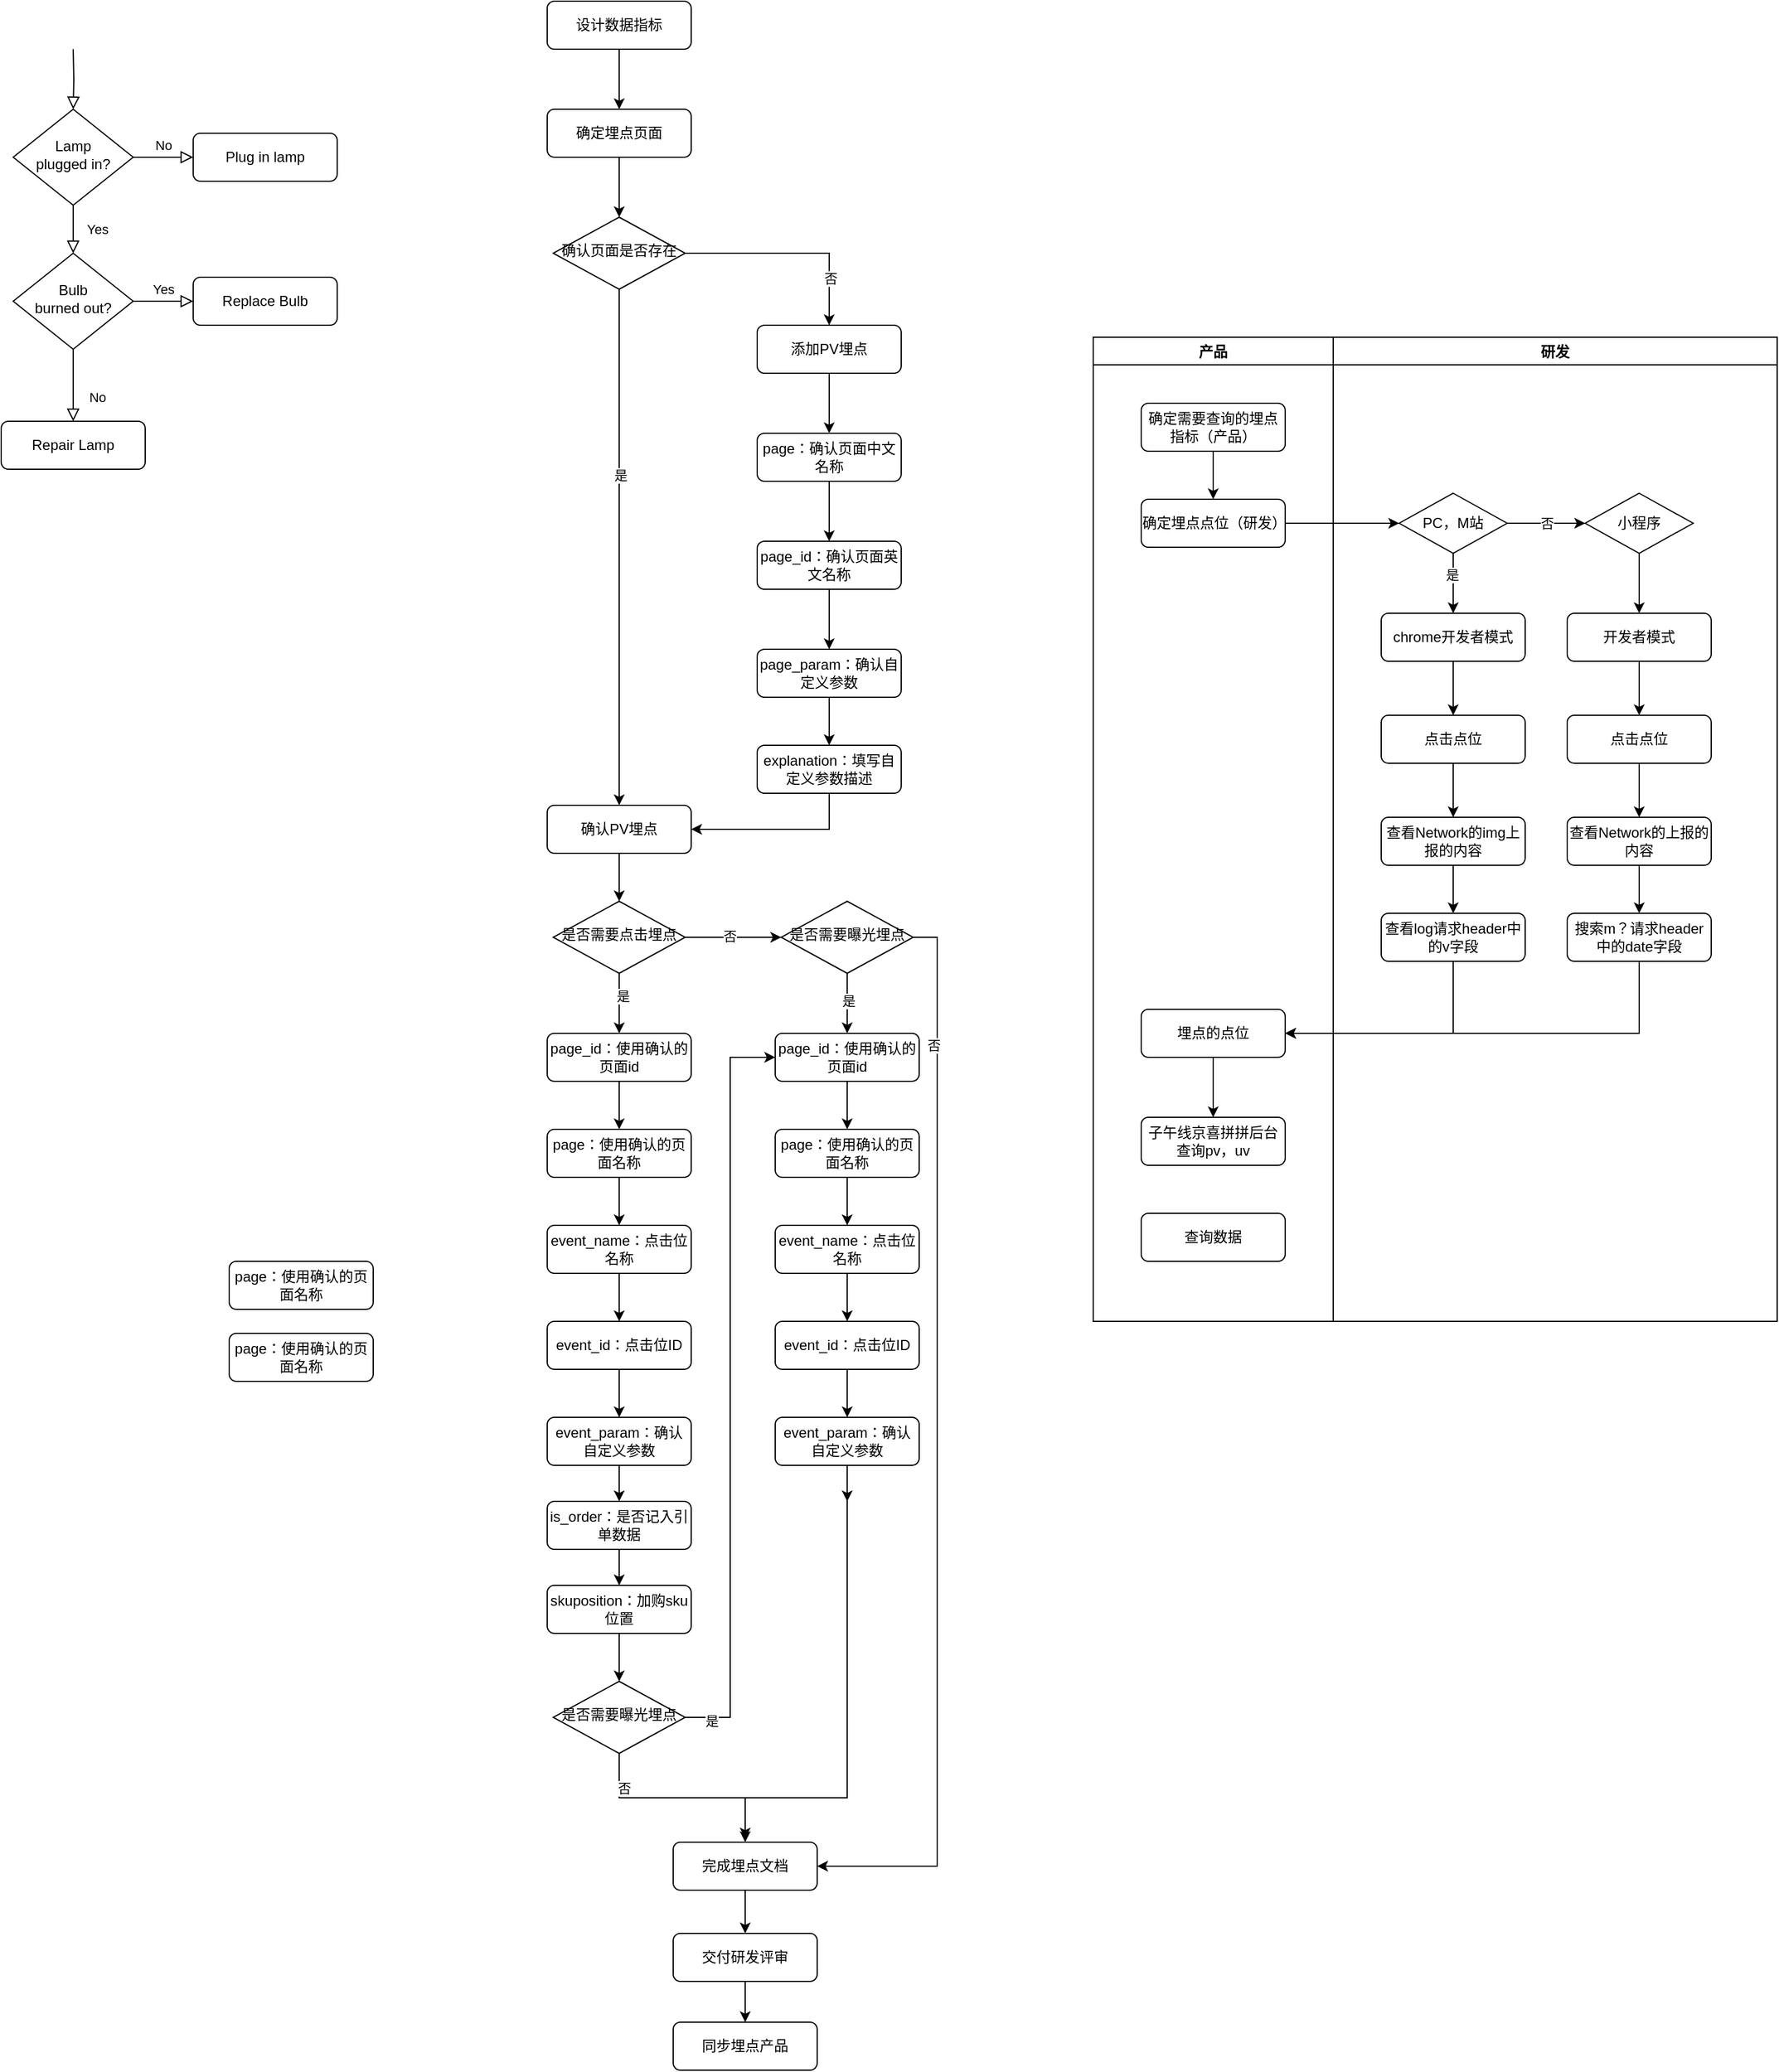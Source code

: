 <mxfile version="15.5.4" type="github">
  <diagram id="C5RBs43oDa-KdzZeNtuy" name="Page-1">
    <mxGraphModel dx="2066" dy="1154" grid="1" gridSize="10" guides="1" tooltips="1" connect="1" arrows="1" fold="1" page="1" pageScale="1" pageWidth="827" pageHeight="1169" math="0" shadow="0">
      <root>
        <mxCell id="WIyWlLk6GJQsqaUBKTNV-0" />
        <mxCell id="WIyWlLk6GJQsqaUBKTNV-1" parent="WIyWlLk6GJQsqaUBKTNV-0" />
        <mxCell id="WIyWlLk6GJQsqaUBKTNV-2" value="" style="rounded=0;html=1;jettySize=auto;orthogonalLoop=1;fontSize=11;endArrow=block;endFill=0;endSize=8;strokeWidth=1;shadow=0;labelBackgroundColor=none;edgeStyle=orthogonalEdgeStyle;" parent="WIyWlLk6GJQsqaUBKTNV-1" target="WIyWlLk6GJQsqaUBKTNV-6" edge="1">
          <mxGeometry relative="1" as="geometry">
            <mxPoint x="360" y="110" as="sourcePoint" />
          </mxGeometry>
        </mxCell>
        <mxCell id="WIyWlLk6GJQsqaUBKTNV-4" value="Yes" style="rounded=0;html=1;jettySize=auto;orthogonalLoop=1;fontSize=11;endArrow=block;endFill=0;endSize=8;strokeWidth=1;shadow=0;labelBackgroundColor=none;edgeStyle=orthogonalEdgeStyle;" parent="WIyWlLk6GJQsqaUBKTNV-1" source="WIyWlLk6GJQsqaUBKTNV-6" target="WIyWlLk6GJQsqaUBKTNV-10" edge="1">
          <mxGeometry y="20" relative="1" as="geometry">
            <mxPoint as="offset" />
          </mxGeometry>
        </mxCell>
        <mxCell id="WIyWlLk6GJQsqaUBKTNV-5" value="No" style="edgeStyle=orthogonalEdgeStyle;rounded=0;html=1;jettySize=auto;orthogonalLoop=1;fontSize=11;endArrow=block;endFill=0;endSize=8;strokeWidth=1;shadow=0;labelBackgroundColor=none;" parent="WIyWlLk6GJQsqaUBKTNV-1" source="WIyWlLk6GJQsqaUBKTNV-6" target="WIyWlLk6GJQsqaUBKTNV-7" edge="1">
          <mxGeometry y="10" relative="1" as="geometry">
            <mxPoint as="offset" />
          </mxGeometry>
        </mxCell>
        <mxCell id="WIyWlLk6GJQsqaUBKTNV-6" value="Lamp&lt;br&gt;plugged in?" style="rhombus;whiteSpace=wrap;html=1;shadow=0;fontFamily=Helvetica;fontSize=12;align=center;strokeWidth=1;spacing=6;spacingTop=-4;" parent="WIyWlLk6GJQsqaUBKTNV-1" vertex="1">
          <mxGeometry x="310" y="160" width="100" height="80" as="geometry" />
        </mxCell>
        <mxCell id="WIyWlLk6GJQsqaUBKTNV-7" value="Plug in lamp" style="rounded=1;whiteSpace=wrap;html=1;fontSize=12;glass=0;strokeWidth=1;shadow=0;" parent="WIyWlLk6GJQsqaUBKTNV-1" vertex="1">
          <mxGeometry x="460" y="180" width="120" height="40" as="geometry" />
        </mxCell>
        <mxCell id="WIyWlLk6GJQsqaUBKTNV-8" value="No" style="rounded=0;html=1;jettySize=auto;orthogonalLoop=1;fontSize=11;endArrow=block;endFill=0;endSize=8;strokeWidth=1;shadow=0;labelBackgroundColor=none;edgeStyle=orthogonalEdgeStyle;" parent="WIyWlLk6GJQsqaUBKTNV-1" source="WIyWlLk6GJQsqaUBKTNV-10" target="WIyWlLk6GJQsqaUBKTNV-11" edge="1">
          <mxGeometry x="0.333" y="20" relative="1" as="geometry">
            <mxPoint as="offset" />
          </mxGeometry>
        </mxCell>
        <mxCell id="WIyWlLk6GJQsqaUBKTNV-9" value="Yes" style="edgeStyle=orthogonalEdgeStyle;rounded=0;html=1;jettySize=auto;orthogonalLoop=1;fontSize=11;endArrow=block;endFill=0;endSize=8;strokeWidth=1;shadow=0;labelBackgroundColor=none;" parent="WIyWlLk6GJQsqaUBKTNV-1" source="WIyWlLk6GJQsqaUBKTNV-10" target="WIyWlLk6GJQsqaUBKTNV-12" edge="1">
          <mxGeometry y="10" relative="1" as="geometry">
            <mxPoint as="offset" />
          </mxGeometry>
        </mxCell>
        <mxCell id="WIyWlLk6GJQsqaUBKTNV-10" value="Bulb&lt;br&gt;burned out?" style="rhombus;whiteSpace=wrap;html=1;shadow=0;fontFamily=Helvetica;fontSize=12;align=center;strokeWidth=1;spacing=6;spacingTop=-4;" parent="WIyWlLk6GJQsqaUBKTNV-1" vertex="1">
          <mxGeometry x="310" y="280" width="100" height="80" as="geometry" />
        </mxCell>
        <mxCell id="WIyWlLk6GJQsqaUBKTNV-11" value="Repair Lamp" style="rounded=1;whiteSpace=wrap;html=1;fontSize=12;glass=0;strokeWidth=1;shadow=0;" parent="WIyWlLk6GJQsqaUBKTNV-1" vertex="1">
          <mxGeometry x="300" y="420" width="120" height="40" as="geometry" />
        </mxCell>
        <mxCell id="WIyWlLk6GJQsqaUBKTNV-12" value="Replace Bulb" style="rounded=1;whiteSpace=wrap;html=1;fontSize=12;glass=0;strokeWidth=1;shadow=0;" parent="WIyWlLk6GJQsqaUBKTNV-1" vertex="1">
          <mxGeometry x="460" y="300" width="120" height="40" as="geometry" />
        </mxCell>
        <mxCell id="Ehcnpz0QYgViYkUAv1cR-3" value="" style="edgeStyle=orthogonalEdgeStyle;rounded=0;orthogonalLoop=1;jettySize=auto;html=1;" parent="WIyWlLk6GJQsqaUBKTNV-1" source="Ehcnpz0QYgViYkUAv1cR-0" target="Ehcnpz0QYgViYkUAv1cR-1" edge="1">
          <mxGeometry relative="1" as="geometry" />
        </mxCell>
        <mxCell id="Ehcnpz0QYgViYkUAv1cR-0" value="设计数据指标" style="rounded=1;whiteSpace=wrap;html=1;fontSize=12;glass=0;strokeWidth=1;shadow=0;" parent="WIyWlLk6GJQsqaUBKTNV-1" vertex="1">
          <mxGeometry x="755" y="70" width="120" height="40" as="geometry" />
        </mxCell>
        <mxCell id="Ehcnpz0QYgViYkUAv1cR-4" value="" style="edgeStyle=orthogonalEdgeStyle;rounded=0;orthogonalLoop=1;jettySize=auto;html=1;" parent="WIyWlLk6GJQsqaUBKTNV-1" source="Ehcnpz0QYgViYkUAv1cR-1" target="Ehcnpz0QYgViYkUAv1cR-2" edge="1">
          <mxGeometry relative="1" as="geometry" />
        </mxCell>
        <mxCell id="Ehcnpz0QYgViYkUAv1cR-1" value="确定埋点页面" style="rounded=1;whiteSpace=wrap;html=1;fontSize=12;glass=0;strokeWidth=1;shadow=0;" parent="WIyWlLk6GJQsqaUBKTNV-1" vertex="1">
          <mxGeometry x="755" y="160" width="120" height="40" as="geometry" />
        </mxCell>
        <mxCell id="Ehcnpz0QYgViYkUAv1cR-7" style="edgeStyle=orthogonalEdgeStyle;rounded=0;orthogonalLoop=1;jettySize=auto;html=1;entryX=0.5;entryY=0;entryDx=0;entryDy=0;" parent="WIyWlLk6GJQsqaUBKTNV-1" source="Ehcnpz0QYgViYkUAv1cR-2" target="Ehcnpz0QYgViYkUAv1cR-5" edge="1">
          <mxGeometry relative="1" as="geometry" />
        </mxCell>
        <mxCell id="Ehcnpz0QYgViYkUAv1cR-9" value="是" style="edgeLabel;html=1;align=center;verticalAlign=middle;resizable=0;points=[];" parent="Ehcnpz0QYgViYkUAv1cR-7" vertex="1" connectable="0">
          <mxGeometry x="-0.28" y="1" relative="1" as="geometry">
            <mxPoint as="offset" />
          </mxGeometry>
        </mxCell>
        <mxCell id="Ehcnpz0QYgViYkUAv1cR-8" style="edgeStyle=orthogonalEdgeStyle;rounded=0;orthogonalLoop=1;jettySize=auto;html=1;entryX=0.5;entryY=0;entryDx=0;entryDy=0;" parent="WIyWlLk6GJQsqaUBKTNV-1" source="Ehcnpz0QYgViYkUAv1cR-2" target="Ehcnpz0QYgViYkUAv1cR-6" edge="1">
          <mxGeometry relative="1" as="geometry" />
        </mxCell>
        <mxCell id="Ehcnpz0QYgViYkUAv1cR-10" value="否" style="edgeLabel;html=1;align=center;verticalAlign=middle;resizable=0;points=[];" parent="Ehcnpz0QYgViYkUAv1cR-8" vertex="1" connectable="0">
          <mxGeometry x="0.56" y="1" relative="1" as="geometry">
            <mxPoint as="offset" />
          </mxGeometry>
        </mxCell>
        <mxCell id="Ehcnpz0QYgViYkUAv1cR-2" value="确认页面是否存在" style="rhombus;whiteSpace=wrap;html=1;shadow=0;fontFamily=Helvetica;fontSize=12;align=center;strokeWidth=1;spacing=6;spacingTop=-4;" parent="WIyWlLk6GJQsqaUBKTNV-1" vertex="1">
          <mxGeometry x="760" y="250" width="110" height="60" as="geometry" />
        </mxCell>
        <mxCell id="Ehcnpz0QYgViYkUAv1cR-27" style="edgeStyle=orthogonalEdgeStyle;rounded=0;orthogonalLoop=1;jettySize=auto;html=1;entryX=0.5;entryY=0;entryDx=0;entryDy=0;" parent="WIyWlLk6GJQsqaUBKTNV-1" source="Ehcnpz0QYgViYkUAv1cR-5" target="Ehcnpz0QYgViYkUAv1cR-25" edge="1">
          <mxGeometry relative="1" as="geometry" />
        </mxCell>
        <mxCell id="Ehcnpz0QYgViYkUAv1cR-5" value="确认PV埋点" style="rounded=1;whiteSpace=wrap;html=1;" parent="WIyWlLk6GJQsqaUBKTNV-1" vertex="1">
          <mxGeometry x="755" y="740" width="120" height="40" as="geometry" />
        </mxCell>
        <mxCell id="Ehcnpz0QYgViYkUAv1cR-12" value="" style="edgeStyle=orthogonalEdgeStyle;rounded=0;orthogonalLoop=1;jettySize=auto;html=1;" parent="WIyWlLk6GJQsqaUBKTNV-1" source="Ehcnpz0QYgViYkUAv1cR-6" target="Ehcnpz0QYgViYkUAv1cR-11" edge="1">
          <mxGeometry relative="1" as="geometry" />
        </mxCell>
        <mxCell id="Ehcnpz0QYgViYkUAv1cR-6" value="添加PV埋点" style="rounded=1;whiteSpace=wrap;html=1;" parent="WIyWlLk6GJQsqaUBKTNV-1" vertex="1">
          <mxGeometry x="930" y="340" width="120" height="40" as="geometry" />
        </mxCell>
        <mxCell id="Ehcnpz0QYgViYkUAv1cR-14" value="" style="edgeStyle=orthogonalEdgeStyle;rounded=0;orthogonalLoop=1;jettySize=auto;html=1;" parent="WIyWlLk6GJQsqaUBKTNV-1" source="Ehcnpz0QYgViYkUAv1cR-11" target="Ehcnpz0QYgViYkUAv1cR-13" edge="1">
          <mxGeometry relative="1" as="geometry" />
        </mxCell>
        <mxCell id="Ehcnpz0QYgViYkUAv1cR-11" value="page：确认页面中文名称" style="rounded=1;whiteSpace=wrap;html=1;" parent="WIyWlLk6GJQsqaUBKTNV-1" vertex="1">
          <mxGeometry x="930" y="430" width="120" height="40" as="geometry" />
        </mxCell>
        <mxCell id="Ehcnpz0QYgViYkUAv1cR-16" value="" style="edgeStyle=orthogonalEdgeStyle;rounded=0;orthogonalLoop=1;jettySize=auto;html=1;" parent="WIyWlLk6GJQsqaUBKTNV-1" source="Ehcnpz0QYgViYkUAv1cR-13" edge="1">
          <mxGeometry relative="1" as="geometry">
            <mxPoint x="990" y="610" as="targetPoint" />
          </mxGeometry>
        </mxCell>
        <mxCell id="Ehcnpz0QYgViYkUAv1cR-13" value="page_id：确认页面英文名称" style="rounded=1;whiteSpace=wrap;html=1;" parent="WIyWlLk6GJQsqaUBKTNV-1" vertex="1">
          <mxGeometry x="930" y="520" width="120" height="40" as="geometry" />
        </mxCell>
        <mxCell id="Ehcnpz0QYgViYkUAv1cR-23" value="" style="edgeStyle=orthogonalEdgeStyle;rounded=0;orthogonalLoop=1;jettySize=auto;html=1;" parent="WIyWlLk6GJQsqaUBKTNV-1" source="Ehcnpz0QYgViYkUAv1cR-18" target="Ehcnpz0QYgViYkUAv1cR-22" edge="1">
          <mxGeometry relative="1" as="geometry" />
        </mxCell>
        <mxCell id="Ehcnpz0QYgViYkUAv1cR-18" value="page_param：确认自定义参数" style="rounded=1;whiteSpace=wrap;html=1;" parent="WIyWlLk6GJQsqaUBKTNV-1" vertex="1">
          <mxGeometry x="930" y="610" width="120" height="40" as="geometry" />
        </mxCell>
        <mxCell id="Ehcnpz0QYgViYkUAv1cR-24" style="edgeStyle=orthogonalEdgeStyle;rounded=0;orthogonalLoop=1;jettySize=auto;html=1;entryX=1;entryY=0.5;entryDx=0;entryDy=0;exitX=0.5;exitY=1;exitDx=0;exitDy=0;" parent="WIyWlLk6GJQsqaUBKTNV-1" source="Ehcnpz0QYgViYkUAv1cR-22" target="Ehcnpz0QYgViYkUAv1cR-5" edge="1">
          <mxGeometry relative="1" as="geometry" />
        </mxCell>
        <mxCell id="Ehcnpz0QYgViYkUAv1cR-22" value="&lt;span style=&quot;text-align: left&quot;&gt;explanation&lt;/span&gt;：填写自定义参数描述" style="rounded=1;whiteSpace=wrap;html=1;" parent="WIyWlLk6GJQsqaUBKTNV-1" vertex="1">
          <mxGeometry x="930" y="690" width="120" height="40" as="geometry" />
        </mxCell>
        <mxCell id="Ehcnpz0QYgViYkUAv1cR-31" style="edgeStyle=orthogonalEdgeStyle;rounded=0;orthogonalLoop=1;jettySize=auto;html=1;" parent="WIyWlLk6GJQsqaUBKTNV-1" source="Ehcnpz0QYgViYkUAv1cR-25" target="Ehcnpz0QYgViYkUAv1cR-30" edge="1">
          <mxGeometry relative="1" as="geometry" />
        </mxCell>
        <mxCell id="Ehcnpz0QYgViYkUAv1cR-34" value="否" style="edgeLabel;html=1;align=center;verticalAlign=middle;resizable=0;points=[];" parent="Ehcnpz0QYgViYkUAv1cR-31" vertex="1" connectable="0">
          <mxGeometry x="-0.075" y="1" relative="1" as="geometry">
            <mxPoint as="offset" />
          </mxGeometry>
        </mxCell>
        <mxCell id="Ehcnpz0QYgViYkUAv1cR-32" style="edgeStyle=orthogonalEdgeStyle;rounded=0;orthogonalLoop=1;jettySize=auto;html=1;entryX=0.5;entryY=0;entryDx=0;entryDy=0;" parent="WIyWlLk6GJQsqaUBKTNV-1" source="Ehcnpz0QYgViYkUAv1cR-25" target="Ehcnpz0QYgViYkUAv1cR-29" edge="1">
          <mxGeometry relative="1" as="geometry" />
        </mxCell>
        <mxCell id="Ehcnpz0QYgViYkUAv1cR-33" value="是" style="edgeLabel;html=1;align=center;verticalAlign=middle;resizable=0;points=[];" parent="Ehcnpz0QYgViYkUAv1cR-32" vertex="1" connectable="0">
          <mxGeometry x="-0.24" y="3" relative="1" as="geometry">
            <mxPoint as="offset" />
          </mxGeometry>
        </mxCell>
        <mxCell id="Ehcnpz0QYgViYkUAv1cR-25" value="是否需要点击埋点" style="rhombus;whiteSpace=wrap;html=1;shadow=0;fontFamily=Helvetica;fontSize=12;align=center;strokeWidth=1;spacing=6;spacingTop=-4;" parent="WIyWlLk6GJQsqaUBKTNV-1" vertex="1">
          <mxGeometry x="760" y="820" width="110" height="60" as="geometry" />
        </mxCell>
        <mxCell id="Ehcnpz0QYgViYkUAv1cR-37" value="" style="edgeStyle=orthogonalEdgeStyle;rounded=0;orthogonalLoop=1;jettySize=auto;html=1;" parent="WIyWlLk6GJQsqaUBKTNV-1" source="Ehcnpz0QYgViYkUAv1cR-29" target="Ehcnpz0QYgViYkUAv1cR-36" edge="1">
          <mxGeometry relative="1" as="geometry" />
        </mxCell>
        <mxCell id="Ehcnpz0QYgViYkUAv1cR-29" value="page_id：使用确认的页面id" style="rounded=1;whiteSpace=wrap;html=1;" parent="WIyWlLk6GJQsqaUBKTNV-1" vertex="1">
          <mxGeometry x="755" y="930" width="120" height="40" as="geometry" />
        </mxCell>
        <mxCell id="Ehcnpz0QYgViYkUAv1cR-68" value="" style="edgeStyle=orthogonalEdgeStyle;rounded=0;orthogonalLoop=1;jettySize=auto;html=1;" parent="WIyWlLk6GJQsqaUBKTNV-1" source="Ehcnpz0QYgViYkUAv1cR-30" target="Ehcnpz0QYgViYkUAv1cR-56" edge="1">
          <mxGeometry relative="1" as="geometry" />
        </mxCell>
        <mxCell id="Ehcnpz0QYgViYkUAv1cR-73" value="是" style="edgeLabel;html=1;align=center;verticalAlign=middle;resizable=0;points=[];" parent="Ehcnpz0QYgViYkUAv1cR-68" vertex="1" connectable="0">
          <mxGeometry x="-0.08" y="1" relative="1" as="geometry">
            <mxPoint as="offset" />
          </mxGeometry>
        </mxCell>
        <mxCell id="Ehcnpz0QYgViYkUAv1cR-72" style="edgeStyle=orthogonalEdgeStyle;rounded=0;orthogonalLoop=1;jettySize=auto;html=1;entryX=1;entryY=0.5;entryDx=0;entryDy=0;exitX=1;exitY=0.5;exitDx=0;exitDy=0;" parent="WIyWlLk6GJQsqaUBKTNV-1" source="Ehcnpz0QYgViYkUAv1cR-30" target="Ehcnpz0QYgViYkUAv1cR-35" edge="1">
          <mxGeometry relative="1" as="geometry" />
        </mxCell>
        <mxCell id="Ehcnpz0QYgViYkUAv1cR-74" value="否" style="edgeLabel;html=1;align=center;verticalAlign=middle;resizable=0;points=[];" parent="Ehcnpz0QYgViYkUAv1cR-72" vertex="1" connectable="0">
          <mxGeometry x="-0.754" y="-3" relative="1" as="geometry">
            <mxPoint as="offset" />
          </mxGeometry>
        </mxCell>
        <mxCell id="Ehcnpz0QYgViYkUAv1cR-30" value="是否需要曝光埋点" style="rhombus;whiteSpace=wrap;html=1;shadow=0;fontFamily=Helvetica;fontSize=12;align=center;strokeWidth=1;spacing=6;spacingTop=-4;" parent="WIyWlLk6GJQsqaUBKTNV-1" vertex="1">
          <mxGeometry x="950" y="820" width="110" height="60" as="geometry" />
        </mxCell>
        <mxCell id="Ehcnpz0QYgViYkUAv1cR-83" value="" style="edgeStyle=orthogonalEdgeStyle;rounded=0;orthogonalLoop=1;jettySize=auto;html=1;" parent="WIyWlLk6GJQsqaUBKTNV-1" source="Ehcnpz0QYgViYkUAv1cR-35" target="Ehcnpz0QYgViYkUAv1cR-82" edge="1">
          <mxGeometry relative="1" as="geometry" />
        </mxCell>
        <mxCell id="Ehcnpz0QYgViYkUAv1cR-35" value="完成埋点文档" style="rounded=1;whiteSpace=wrap;html=1;" parent="WIyWlLk6GJQsqaUBKTNV-1" vertex="1">
          <mxGeometry x="860" y="1604" width="120" height="40" as="geometry" />
        </mxCell>
        <mxCell id="Ehcnpz0QYgViYkUAv1cR-41" value="" style="edgeStyle=orthogonalEdgeStyle;rounded=0;orthogonalLoop=1;jettySize=auto;html=1;" parent="WIyWlLk6GJQsqaUBKTNV-1" source="Ehcnpz0QYgViYkUAv1cR-36" target="Ehcnpz0QYgViYkUAv1cR-40" edge="1">
          <mxGeometry relative="1" as="geometry" />
        </mxCell>
        <mxCell id="Ehcnpz0QYgViYkUAv1cR-36" value="page：使用确认的页面名称" style="rounded=1;whiteSpace=wrap;html=1;" parent="WIyWlLk6GJQsqaUBKTNV-1" vertex="1">
          <mxGeometry x="755" y="1010" width="120" height="40" as="geometry" />
        </mxCell>
        <mxCell id="Ehcnpz0QYgViYkUAv1cR-38" value="page：使用确认的页面名称" style="rounded=1;whiteSpace=wrap;html=1;" parent="WIyWlLk6GJQsqaUBKTNV-1" vertex="1">
          <mxGeometry x="490" y="1120" width="120" height="40" as="geometry" />
        </mxCell>
        <mxCell id="Ehcnpz0QYgViYkUAv1cR-39" value="page：使用确认的页面名称" style="rounded=1;whiteSpace=wrap;html=1;" parent="WIyWlLk6GJQsqaUBKTNV-1" vertex="1">
          <mxGeometry x="490" y="1180" width="120" height="40" as="geometry" />
        </mxCell>
        <mxCell id="Ehcnpz0QYgViYkUAv1cR-43" value="" style="edgeStyle=orthogonalEdgeStyle;rounded=0;orthogonalLoop=1;jettySize=auto;html=1;" parent="WIyWlLk6GJQsqaUBKTNV-1" source="Ehcnpz0QYgViYkUAv1cR-40" target="Ehcnpz0QYgViYkUAv1cR-42" edge="1">
          <mxGeometry relative="1" as="geometry" />
        </mxCell>
        <mxCell id="Ehcnpz0QYgViYkUAv1cR-40" value="event_name：点击位名称" style="rounded=1;whiteSpace=wrap;html=1;" parent="WIyWlLk6GJQsqaUBKTNV-1" vertex="1">
          <mxGeometry x="755" y="1090" width="120" height="40" as="geometry" />
        </mxCell>
        <mxCell id="Ehcnpz0QYgViYkUAv1cR-45" value="" style="edgeStyle=orthogonalEdgeStyle;rounded=0;orthogonalLoop=1;jettySize=auto;html=1;" parent="WIyWlLk6GJQsqaUBKTNV-1" source="Ehcnpz0QYgViYkUAv1cR-42" edge="1">
          <mxGeometry relative="1" as="geometry">
            <mxPoint x="815" y="1250" as="targetPoint" />
          </mxGeometry>
        </mxCell>
        <mxCell id="Ehcnpz0QYgViYkUAv1cR-42" value="event_id：点击位ID" style="rounded=1;whiteSpace=wrap;html=1;" parent="WIyWlLk6GJQsqaUBKTNV-1" vertex="1">
          <mxGeometry x="755" y="1170" width="120" height="40" as="geometry" />
        </mxCell>
        <mxCell id="Ehcnpz0QYgViYkUAv1cR-50" value="" style="edgeStyle=orthogonalEdgeStyle;rounded=0;orthogonalLoop=1;jettySize=auto;html=1;" parent="WIyWlLk6GJQsqaUBKTNV-1" source="Ehcnpz0QYgViYkUAv1cR-51" target="Ehcnpz0QYgViYkUAv1cR-52" edge="1">
          <mxGeometry relative="1" as="geometry" />
        </mxCell>
        <mxCell id="Ehcnpz0QYgViYkUAv1cR-51" value="is_order：是否记入引单数据" style="rounded=1;whiteSpace=wrap;html=1;" parent="WIyWlLk6GJQsqaUBKTNV-1" vertex="1">
          <mxGeometry x="755" y="1320" width="120" height="40" as="geometry" />
        </mxCell>
        <mxCell id="Ehcnpz0QYgViYkUAv1cR-76" value="" style="edgeStyle=orthogonalEdgeStyle;rounded=0;orthogonalLoop=1;jettySize=auto;html=1;" parent="WIyWlLk6GJQsqaUBKTNV-1" source="Ehcnpz0QYgViYkUAv1cR-52" target="Ehcnpz0QYgViYkUAv1cR-75" edge="1">
          <mxGeometry relative="1" as="geometry" />
        </mxCell>
        <mxCell id="Ehcnpz0QYgViYkUAv1cR-52" value="skuposition：加购sku位置" style="rounded=1;whiteSpace=wrap;html=1;" parent="WIyWlLk6GJQsqaUBKTNV-1" vertex="1">
          <mxGeometry x="755" y="1390" width="120" height="40" as="geometry" />
        </mxCell>
        <mxCell id="Ehcnpz0QYgViYkUAv1cR-54" value="" style="edgeStyle=orthogonalEdgeStyle;rounded=0;orthogonalLoop=1;jettySize=auto;html=1;" parent="WIyWlLk6GJQsqaUBKTNV-1" source="Ehcnpz0QYgViYkUAv1cR-53" target="Ehcnpz0QYgViYkUAv1cR-51" edge="1">
          <mxGeometry relative="1" as="geometry" />
        </mxCell>
        <mxCell id="Ehcnpz0QYgViYkUAv1cR-53" value="event_param：确认自定义参数" style="rounded=1;whiteSpace=wrap;html=1;" parent="WIyWlLk6GJQsqaUBKTNV-1" vertex="1">
          <mxGeometry x="755" y="1250" width="120" height="40" as="geometry" />
        </mxCell>
        <mxCell id="Ehcnpz0QYgViYkUAv1cR-55" value="" style="edgeStyle=orthogonalEdgeStyle;rounded=0;orthogonalLoop=1;jettySize=auto;html=1;" parent="WIyWlLk6GJQsqaUBKTNV-1" source="Ehcnpz0QYgViYkUAv1cR-56" target="Ehcnpz0QYgViYkUAv1cR-58" edge="1">
          <mxGeometry relative="1" as="geometry" />
        </mxCell>
        <mxCell id="Ehcnpz0QYgViYkUAv1cR-56" value="page_id：使用确认的页面id" style="rounded=1;whiteSpace=wrap;html=1;" parent="WIyWlLk6GJQsqaUBKTNV-1" vertex="1">
          <mxGeometry x="945" y="930" width="120" height="40" as="geometry" />
        </mxCell>
        <mxCell id="Ehcnpz0QYgViYkUAv1cR-57" value="" style="edgeStyle=orthogonalEdgeStyle;rounded=0;orthogonalLoop=1;jettySize=auto;html=1;" parent="WIyWlLk6GJQsqaUBKTNV-1" source="Ehcnpz0QYgViYkUAv1cR-58" target="Ehcnpz0QYgViYkUAv1cR-60" edge="1">
          <mxGeometry relative="1" as="geometry" />
        </mxCell>
        <mxCell id="Ehcnpz0QYgViYkUAv1cR-58" value="page：使用确认的页面名称" style="rounded=1;whiteSpace=wrap;html=1;" parent="WIyWlLk6GJQsqaUBKTNV-1" vertex="1">
          <mxGeometry x="945" y="1010" width="120" height="40" as="geometry" />
        </mxCell>
        <mxCell id="Ehcnpz0QYgViYkUAv1cR-59" value="" style="edgeStyle=orthogonalEdgeStyle;rounded=0;orthogonalLoop=1;jettySize=auto;html=1;" parent="WIyWlLk6GJQsqaUBKTNV-1" source="Ehcnpz0QYgViYkUAv1cR-60" target="Ehcnpz0QYgViYkUAv1cR-62" edge="1">
          <mxGeometry relative="1" as="geometry" />
        </mxCell>
        <mxCell id="Ehcnpz0QYgViYkUAv1cR-60" value="event_name：点击位名称" style="rounded=1;whiteSpace=wrap;html=1;" parent="WIyWlLk6GJQsqaUBKTNV-1" vertex="1">
          <mxGeometry x="945" y="1090" width="120" height="40" as="geometry" />
        </mxCell>
        <mxCell id="Ehcnpz0QYgViYkUAv1cR-61" value="" style="edgeStyle=orthogonalEdgeStyle;rounded=0;orthogonalLoop=1;jettySize=auto;html=1;" parent="WIyWlLk6GJQsqaUBKTNV-1" source="Ehcnpz0QYgViYkUAv1cR-62" edge="1">
          <mxGeometry relative="1" as="geometry">
            <mxPoint x="1005" y="1250" as="targetPoint" />
          </mxGeometry>
        </mxCell>
        <mxCell id="Ehcnpz0QYgViYkUAv1cR-62" value="event_id：点击位ID" style="rounded=1;whiteSpace=wrap;html=1;" parent="WIyWlLk6GJQsqaUBKTNV-1" vertex="1">
          <mxGeometry x="945" y="1170" width="120" height="40" as="geometry" />
        </mxCell>
        <mxCell id="Ehcnpz0QYgViYkUAv1cR-66" value="" style="edgeStyle=orthogonalEdgeStyle;rounded=0;orthogonalLoop=1;jettySize=auto;html=1;" parent="WIyWlLk6GJQsqaUBKTNV-1" source="Ehcnpz0QYgViYkUAv1cR-67" edge="1">
          <mxGeometry relative="1" as="geometry">
            <mxPoint x="1005" y="1320" as="targetPoint" />
          </mxGeometry>
        </mxCell>
        <mxCell id="Ehcnpz0QYgViYkUAv1cR-81" style="edgeStyle=orthogonalEdgeStyle;rounded=0;orthogonalLoop=1;jettySize=auto;html=1;entryX=0.5;entryY=0;entryDx=0;entryDy=0;" parent="WIyWlLk6GJQsqaUBKTNV-1" edge="1">
          <mxGeometry relative="1" as="geometry">
            <mxPoint x="1005" y="1287" as="sourcePoint" />
            <mxPoint x="920" y="1601" as="targetPoint" />
            <Array as="points">
              <mxPoint x="1005" y="1567" />
              <mxPoint x="920" y="1567" />
            </Array>
          </mxGeometry>
        </mxCell>
        <mxCell id="Ehcnpz0QYgViYkUAv1cR-67" value="event_param：确认自定义参数" style="rounded=1;whiteSpace=wrap;html=1;" parent="WIyWlLk6GJQsqaUBKTNV-1" vertex="1">
          <mxGeometry x="945" y="1250" width="120" height="40" as="geometry" />
        </mxCell>
        <mxCell id="Ehcnpz0QYgViYkUAv1cR-77" style="edgeStyle=orthogonalEdgeStyle;rounded=0;orthogonalLoop=1;jettySize=auto;html=1;entryX=0;entryY=0.5;entryDx=0;entryDy=0;" parent="WIyWlLk6GJQsqaUBKTNV-1" source="Ehcnpz0QYgViYkUAv1cR-75" target="Ehcnpz0QYgViYkUAv1cR-56" edge="1">
          <mxGeometry relative="1" as="geometry" />
        </mxCell>
        <mxCell id="Ehcnpz0QYgViYkUAv1cR-80" value="是" style="edgeLabel;html=1;align=center;verticalAlign=middle;resizable=0;points=[];" parent="Ehcnpz0QYgViYkUAv1cR-77" vertex="1" connectable="0">
          <mxGeometry x="-0.93" y="-3" relative="1" as="geometry">
            <mxPoint as="offset" />
          </mxGeometry>
        </mxCell>
        <mxCell id="Ehcnpz0QYgViYkUAv1cR-78" style="edgeStyle=orthogonalEdgeStyle;rounded=0;orthogonalLoop=1;jettySize=auto;html=1;entryX=0.5;entryY=0;entryDx=0;entryDy=0;" parent="WIyWlLk6GJQsqaUBKTNV-1" source="Ehcnpz0QYgViYkUAv1cR-75" target="Ehcnpz0QYgViYkUAv1cR-35" edge="1">
          <mxGeometry relative="1" as="geometry" />
        </mxCell>
        <mxCell id="Ehcnpz0QYgViYkUAv1cR-79" value="否" style="edgeLabel;html=1;align=center;verticalAlign=middle;resizable=0;points=[];" parent="Ehcnpz0QYgViYkUAv1cR-78" vertex="1" connectable="0">
          <mxGeometry x="-0.675" y="4" relative="1" as="geometry">
            <mxPoint as="offset" />
          </mxGeometry>
        </mxCell>
        <mxCell id="Ehcnpz0QYgViYkUAv1cR-75" value="是否需要曝光埋点" style="rhombus;whiteSpace=wrap;html=1;shadow=0;fontFamily=Helvetica;fontSize=12;align=center;strokeWidth=1;spacing=6;spacingTop=-4;" parent="WIyWlLk6GJQsqaUBKTNV-1" vertex="1">
          <mxGeometry x="760" y="1470" width="110" height="60" as="geometry" />
        </mxCell>
        <mxCell id="Ehcnpz0QYgViYkUAv1cR-85" value="" style="edgeStyle=orthogonalEdgeStyle;rounded=0;orthogonalLoop=1;jettySize=auto;html=1;" parent="WIyWlLk6GJQsqaUBKTNV-1" source="Ehcnpz0QYgViYkUAv1cR-82" target="Ehcnpz0QYgViYkUAv1cR-84" edge="1">
          <mxGeometry relative="1" as="geometry" />
        </mxCell>
        <mxCell id="Ehcnpz0QYgViYkUAv1cR-82" value="交付研发评审" style="rounded=1;whiteSpace=wrap;html=1;" parent="WIyWlLk6GJQsqaUBKTNV-1" vertex="1">
          <mxGeometry x="860" y="1680" width="120" height="40" as="geometry" />
        </mxCell>
        <mxCell id="Ehcnpz0QYgViYkUAv1cR-84" value="同步埋点产品" style="rounded=1;whiteSpace=wrap;html=1;" parent="WIyWlLk6GJQsqaUBKTNV-1" vertex="1">
          <mxGeometry x="860" y="1754" width="120" height="40" as="geometry" />
        </mxCell>
        <mxCell id="6Etbs40CvCBS5D00gBuw-4" value="产品" style="swimlane;" vertex="1" parent="WIyWlLk6GJQsqaUBKTNV-1">
          <mxGeometry x="1210" y="350" width="200" height="820" as="geometry" />
        </mxCell>
        <mxCell id="6Etbs40CvCBS5D00gBuw-0" value="确定需要查询的埋点指标（产品）" style="rounded=1;whiteSpace=wrap;html=1;fontSize=12;glass=0;strokeWidth=1;shadow=0;" vertex="1" parent="6Etbs40CvCBS5D00gBuw-4">
          <mxGeometry x="40" y="55" width="120" height="40" as="geometry" />
        </mxCell>
        <mxCell id="6Etbs40CvCBS5D00gBuw-1" value="确定埋点点位（研发）" style="rounded=1;whiteSpace=wrap;html=1;fontSize=12;glass=0;strokeWidth=1;shadow=0;" vertex="1" parent="6Etbs40CvCBS5D00gBuw-4">
          <mxGeometry x="40" y="135" width="120" height="40" as="geometry" />
        </mxCell>
        <mxCell id="6Etbs40CvCBS5D00gBuw-2" value="" style="edgeStyle=orthogonalEdgeStyle;rounded=0;orthogonalLoop=1;jettySize=auto;html=1;" edge="1" parent="6Etbs40CvCBS5D00gBuw-4" source="6Etbs40CvCBS5D00gBuw-0" target="6Etbs40CvCBS5D00gBuw-1">
          <mxGeometry relative="1" as="geometry" />
        </mxCell>
        <mxCell id="6Etbs40CvCBS5D00gBuw-37" value="" style="edgeStyle=orthogonalEdgeStyle;rounded=0;orthogonalLoop=1;jettySize=auto;html=1;" edge="1" parent="6Etbs40CvCBS5D00gBuw-4" source="6Etbs40CvCBS5D00gBuw-14" target="6Etbs40CvCBS5D00gBuw-36">
          <mxGeometry relative="1" as="geometry" />
        </mxCell>
        <mxCell id="6Etbs40CvCBS5D00gBuw-14" value="埋点的点位" style="rounded=1;whiteSpace=wrap;html=1;fontSize=12;glass=0;strokeWidth=1;shadow=0;" vertex="1" parent="6Etbs40CvCBS5D00gBuw-4">
          <mxGeometry x="40" y="560" width="120" height="40" as="geometry" />
        </mxCell>
        <mxCell id="6Etbs40CvCBS5D00gBuw-36" value="子午线京喜拼拼后台查询pv，uv" style="rounded=1;whiteSpace=wrap;html=1;fontSize=12;glass=0;strokeWidth=1;shadow=0;" vertex="1" parent="6Etbs40CvCBS5D00gBuw-4">
          <mxGeometry x="40" y="650" width="120" height="40" as="geometry" />
        </mxCell>
        <mxCell id="6Etbs40CvCBS5D00gBuw-38" value="查询数据" style="rounded=1;whiteSpace=wrap;html=1;fontSize=12;glass=0;strokeWidth=1;shadow=0;" vertex="1" parent="6Etbs40CvCBS5D00gBuw-4">
          <mxGeometry x="40" y="730" width="120" height="40" as="geometry" />
        </mxCell>
        <mxCell id="6Etbs40CvCBS5D00gBuw-5" value="研发" style="swimlane;" vertex="1" parent="WIyWlLk6GJQsqaUBKTNV-1">
          <mxGeometry x="1410" y="350" width="370" height="820" as="geometry" />
        </mxCell>
        <mxCell id="6Etbs40CvCBS5D00gBuw-9" value="" style="edgeStyle=orthogonalEdgeStyle;rounded=0;orthogonalLoop=1;jettySize=auto;html=1;" edge="1" parent="6Etbs40CvCBS5D00gBuw-5" source="6Etbs40CvCBS5D00gBuw-6" target="6Etbs40CvCBS5D00gBuw-8">
          <mxGeometry relative="1" as="geometry" />
        </mxCell>
        <mxCell id="6Etbs40CvCBS5D00gBuw-6" value="chrome开发者模式" style="rounded=1;whiteSpace=wrap;html=1;fontSize=12;glass=0;strokeWidth=1;shadow=0;" vertex="1" parent="6Etbs40CvCBS5D00gBuw-5">
          <mxGeometry x="40" y="230" width="120" height="40" as="geometry" />
        </mxCell>
        <mxCell id="6Etbs40CvCBS5D00gBuw-11" value="" style="edgeStyle=orthogonalEdgeStyle;rounded=0;orthogonalLoop=1;jettySize=auto;html=1;" edge="1" parent="6Etbs40CvCBS5D00gBuw-5" source="6Etbs40CvCBS5D00gBuw-8" target="6Etbs40CvCBS5D00gBuw-10">
          <mxGeometry relative="1" as="geometry" />
        </mxCell>
        <mxCell id="6Etbs40CvCBS5D00gBuw-8" value="点击点位" style="rounded=1;whiteSpace=wrap;html=1;fontSize=12;glass=0;strokeWidth=1;shadow=0;" vertex="1" parent="6Etbs40CvCBS5D00gBuw-5">
          <mxGeometry x="40" y="315" width="120" height="40" as="geometry" />
        </mxCell>
        <mxCell id="6Etbs40CvCBS5D00gBuw-13" value="" style="edgeStyle=orthogonalEdgeStyle;rounded=0;orthogonalLoop=1;jettySize=auto;html=1;" edge="1" parent="6Etbs40CvCBS5D00gBuw-5" source="6Etbs40CvCBS5D00gBuw-10" target="6Etbs40CvCBS5D00gBuw-12">
          <mxGeometry relative="1" as="geometry" />
        </mxCell>
        <mxCell id="6Etbs40CvCBS5D00gBuw-10" value="查看Network的img上报的内容" style="rounded=1;whiteSpace=wrap;html=1;fontSize=12;glass=0;strokeWidth=1;shadow=0;" vertex="1" parent="6Etbs40CvCBS5D00gBuw-5">
          <mxGeometry x="40" y="400" width="120" height="40" as="geometry" />
        </mxCell>
        <mxCell id="6Etbs40CvCBS5D00gBuw-12" value="查看log请求header中的v字段" style="rounded=1;whiteSpace=wrap;html=1;fontSize=12;glass=0;strokeWidth=1;shadow=0;" vertex="1" parent="6Etbs40CvCBS5D00gBuw-5">
          <mxGeometry x="40" y="480" width="120" height="40" as="geometry" />
        </mxCell>
        <mxCell id="6Etbs40CvCBS5D00gBuw-19" style="edgeStyle=orthogonalEdgeStyle;rounded=0;orthogonalLoop=1;jettySize=auto;html=1;entryX=0.5;entryY=0;entryDx=0;entryDy=0;" edge="1" parent="6Etbs40CvCBS5D00gBuw-5" source="6Etbs40CvCBS5D00gBuw-17" target="6Etbs40CvCBS5D00gBuw-6">
          <mxGeometry relative="1" as="geometry" />
        </mxCell>
        <mxCell id="6Etbs40CvCBS5D00gBuw-22" value="是" style="edgeLabel;html=1;align=center;verticalAlign=middle;resizable=0;points=[];" vertex="1" connectable="0" parent="6Etbs40CvCBS5D00gBuw-19">
          <mxGeometry x="-0.28" y="-1" relative="1" as="geometry">
            <mxPoint as="offset" />
          </mxGeometry>
        </mxCell>
        <mxCell id="6Etbs40CvCBS5D00gBuw-23" value="否" style="edgeStyle=orthogonalEdgeStyle;rounded=0;orthogonalLoop=1;jettySize=auto;html=1;entryX=0;entryY=0.5;entryDx=0;entryDy=0;" edge="1" parent="6Etbs40CvCBS5D00gBuw-5" source="6Etbs40CvCBS5D00gBuw-17" target="6Etbs40CvCBS5D00gBuw-21">
          <mxGeometry relative="1" as="geometry" />
        </mxCell>
        <mxCell id="6Etbs40CvCBS5D00gBuw-17" value="PC，M站" style="rhombus;whiteSpace=wrap;html=1;" vertex="1" parent="6Etbs40CvCBS5D00gBuw-5">
          <mxGeometry x="55" y="130" width="90" height="50" as="geometry" />
        </mxCell>
        <mxCell id="6Etbs40CvCBS5D00gBuw-33" value="" style="edgeStyle=orthogonalEdgeStyle;rounded=0;orthogonalLoop=1;jettySize=auto;html=1;" edge="1" parent="6Etbs40CvCBS5D00gBuw-5" source="6Etbs40CvCBS5D00gBuw-21" target="6Etbs40CvCBS5D00gBuw-27">
          <mxGeometry relative="1" as="geometry" />
        </mxCell>
        <mxCell id="6Etbs40CvCBS5D00gBuw-21" value="小程序" style="rhombus;whiteSpace=wrap;html=1;" vertex="1" parent="6Etbs40CvCBS5D00gBuw-5">
          <mxGeometry x="210" y="130" width="90" height="50" as="geometry" />
        </mxCell>
        <mxCell id="6Etbs40CvCBS5D00gBuw-27" value="开发者模式" style="rounded=1;whiteSpace=wrap;html=1;fontSize=12;glass=0;strokeWidth=1;shadow=0;" vertex="1" parent="6Etbs40CvCBS5D00gBuw-5">
          <mxGeometry x="195" y="230" width="120" height="40" as="geometry" />
        </mxCell>
        <mxCell id="6Etbs40CvCBS5D00gBuw-29" value="点击点位" style="rounded=1;whiteSpace=wrap;html=1;fontSize=12;glass=0;strokeWidth=1;shadow=0;" vertex="1" parent="6Etbs40CvCBS5D00gBuw-5">
          <mxGeometry x="195" y="315" width="120" height="40" as="geometry" />
        </mxCell>
        <mxCell id="6Etbs40CvCBS5D00gBuw-26" value="" style="edgeStyle=orthogonalEdgeStyle;rounded=0;orthogonalLoop=1;jettySize=auto;html=1;" edge="1" parent="6Etbs40CvCBS5D00gBuw-5" source="6Etbs40CvCBS5D00gBuw-27" target="6Etbs40CvCBS5D00gBuw-29">
          <mxGeometry relative="1" as="geometry" />
        </mxCell>
        <mxCell id="6Etbs40CvCBS5D00gBuw-31" value="查看Network的上报的内容" style="rounded=1;whiteSpace=wrap;html=1;fontSize=12;glass=0;strokeWidth=1;shadow=0;" vertex="1" parent="6Etbs40CvCBS5D00gBuw-5">
          <mxGeometry x="195" y="400" width="120" height="40" as="geometry" />
        </mxCell>
        <mxCell id="6Etbs40CvCBS5D00gBuw-28" value="" style="edgeStyle=orthogonalEdgeStyle;rounded=0;orthogonalLoop=1;jettySize=auto;html=1;" edge="1" parent="6Etbs40CvCBS5D00gBuw-5" source="6Etbs40CvCBS5D00gBuw-29" target="6Etbs40CvCBS5D00gBuw-31">
          <mxGeometry relative="1" as="geometry" />
        </mxCell>
        <mxCell id="6Etbs40CvCBS5D00gBuw-32" value="搜索m？请求header中的date字段" style="rounded=1;whiteSpace=wrap;html=1;fontSize=12;glass=0;strokeWidth=1;shadow=0;" vertex="1" parent="6Etbs40CvCBS5D00gBuw-5">
          <mxGeometry x="195" y="480" width="120" height="40" as="geometry" />
        </mxCell>
        <mxCell id="6Etbs40CvCBS5D00gBuw-30" value="" style="edgeStyle=orthogonalEdgeStyle;rounded=0;orthogonalLoop=1;jettySize=auto;html=1;" edge="1" parent="6Etbs40CvCBS5D00gBuw-5" source="6Etbs40CvCBS5D00gBuw-31" target="6Etbs40CvCBS5D00gBuw-32">
          <mxGeometry relative="1" as="geometry" />
        </mxCell>
        <mxCell id="6Etbs40CvCBS5D00gBuw-20" style="edgeStyle=orthogonalEdgeStyle;rounded=0;orthogonalLoop=1;jettySize=auto;html=1;entryX=0;entryY=0.5;entryDx=0;entryDy=0;" edge="1" parent="WIyWlLk6GJQsqaUBKTNV-1" source="6Etbs40CvCBS5D00gBuw-1" target="6Etbs40CvCBS5D00gBuw-17">
          <mxGeometry relative="1" as="geometry" />
        </mxCell>
        <mxCell id="6Etbs40CvCBS5D00gBuw-34" style="edgeStyle=orthogonalEdgeStyle;rounded=0;orthogonalLoop=1;jettySize=auto;html=1;entryX=1;entryY=0.5;entryDx=0;entryDy=0;exitX=0.5;exitY=1;exitDx=0;exitDy=0;" edge="1" parent="WIyWlLk6GJQsqaUBKTNV-1" source="6Etbs40CvCBS5D00gBuw-12" target="6Etbs40CvCBS5D00gBuw-14">
          <mxGeometry relative="1" as="geometry" />
        </mxCell>
        <mxCell id="6Etbs40CvCBS5D00gBuw-35" style="edgeStyle=orthogonalEdgeStyle;rounded=0;orthogonalLoop=1;jettySize=auto;html=1;entryX=1;entryY=0.5;entryDx=0;entryDy=0;exitX=0.5;exitY=1;exitDx=0;exitDy=0;" edge="1" parent="WIyWlLk6GJQsqaUBKTNV-1" source="6Etbs40CvCBS5D00gBuw-32" target="6Etbs40CvCBS5D00gBuw-14">
          <mxGeometry relative="1" as="geometry" />
        </mxCell>
      </root>
    </mxGraphModel>
  </diagram>
</mxfile>
